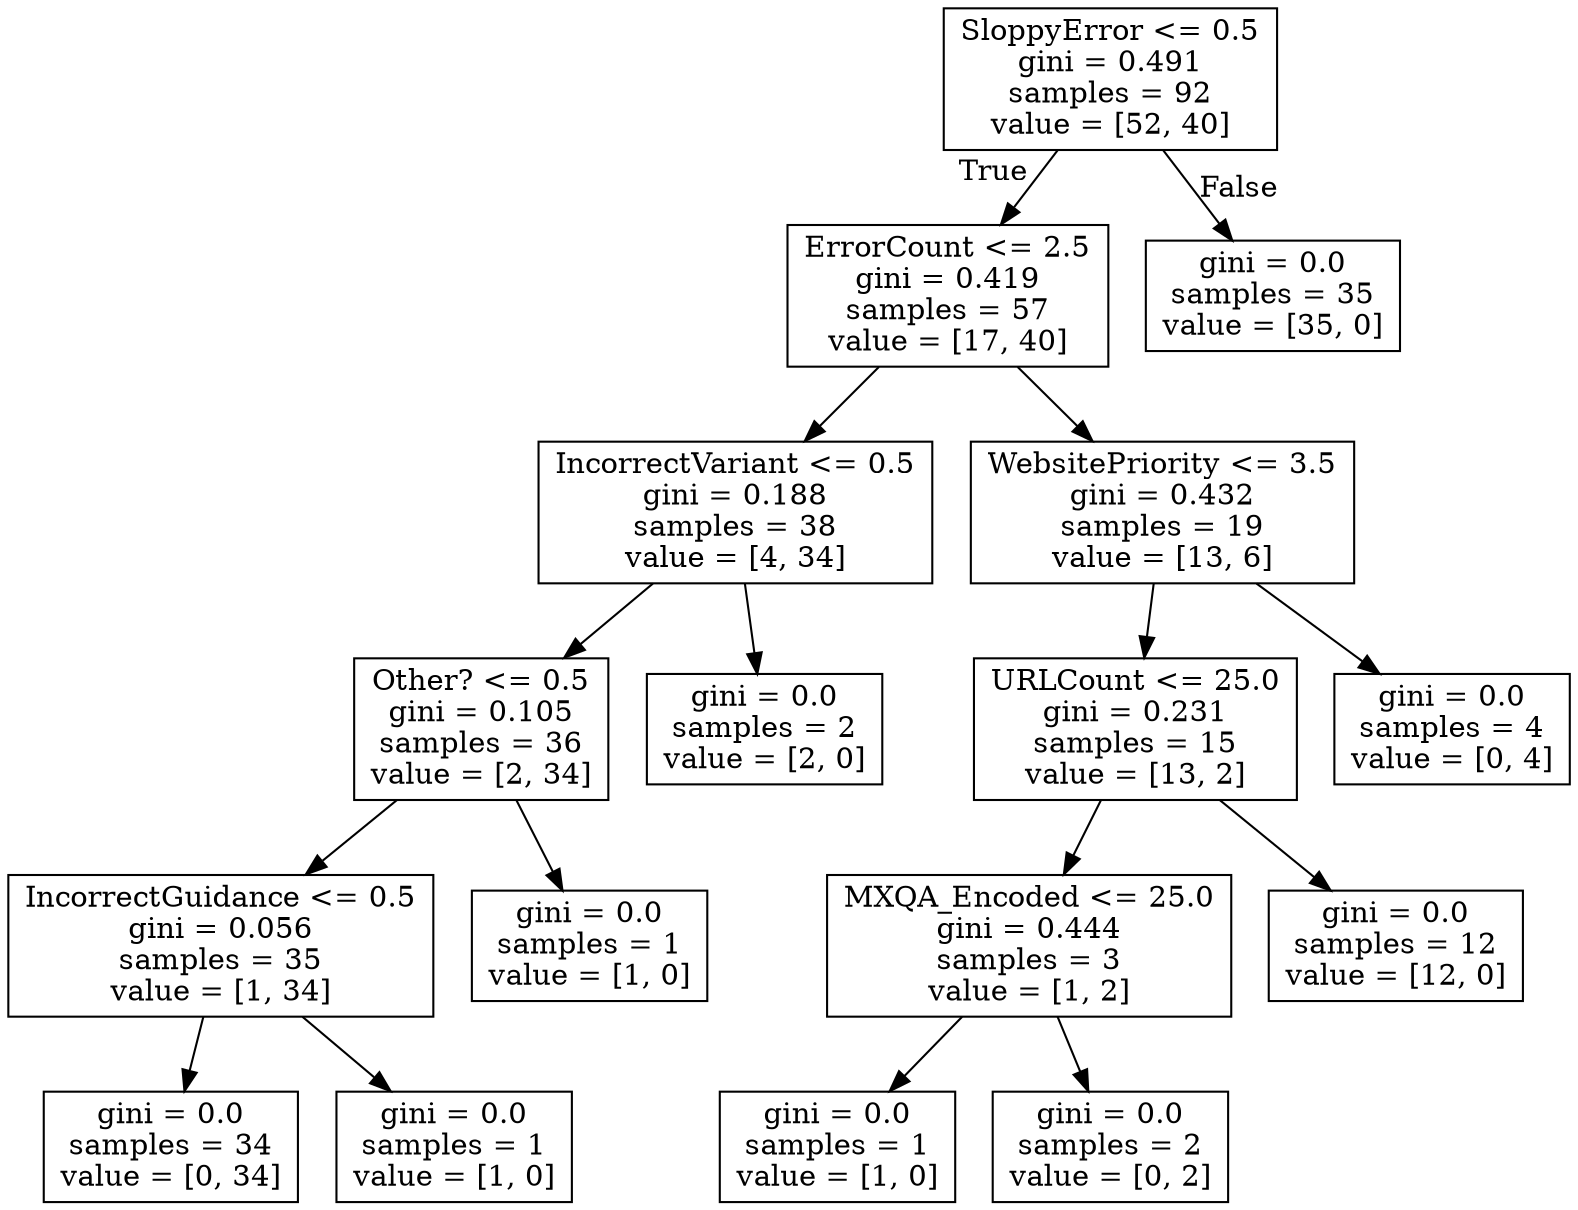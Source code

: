 digraph Tree {
node [shape=box] ;
0 [label="SloppyError <= 0.5\ngini = 0.491\nsamples = 92\nvalue = [52, 40]"] ;
1 [label="ErrorCount <= 2.5\ngini = 0.419\nsamples = 57\nvalue = [17, 40]"] ;
0 -> 1 [labeldistance=2.5, labelangle=45, headlabel="True"] ;
2 [label="IncorrectVariant <= 0.5\ngini = 0.188\nsamples = 38\nvalue = [4, 34]"] ;
1 -> 2 ;
3 [label="Other? <= 0.5\ngini = 0.105\nsamples = 36\nvalue = [2, 34]"] ;
2 -> 3 ;
4 [label="IncorrectGuidance <= 0.5\ngini = 0.056\nsamples = 35\nvalue = [1, 34]"] ;
3 -> 4 ;
5 [label="gini = 0.0\nsamples = 34\nvalue = [0, 34]"] ;
4 -> 5 ;
6 [label="gini = 0.0\nsamples = 1\nvalue = [1, 0]"] ;
4 -> 6 ;
7 [label="gini = 0.0\nsamples = 1\nvalue = [1, 0]"] ;
3 -> 7 ;
8 [label="gini = 0.0\nsamples = 2\nvalue = [2, 0]"] ;
2 -> 8 ;
9 [label="WebsitePriority <= 3.5\ngini = 0.432\nsamples = 19\nvalue = [13, 6]"] ;
1 -> 9 ;
10 [label="URLCount <= 25.0\ngini = 0.231\nsamples = 15\nvalue = [13, 2]"] ;
9 -> 10 ;
11 [label="MXQA_Encoded <= 25.0\ngini = 0.444\nsamples = 3\nvalue = [1, 2]"] ;
10 -> 11 ;
12 [label="gini = 0.0\nsamples = 1\nvalue = [1, 0]"] ;
11 -> 12 ;
13 [label="gini = 0.0\nsamples = 2\nvalue = [0, 2]"] ;
11 -> 13 ;
14 [label="gini = 0.0\nsamples = 12\nvalue = [12, 0]"] ;
10 -> 14 ;
15 [label="gini = 0.0\nsamples = 4\nvalue = [0, 4]"] ;
9 -> 15 ;
16 [label="gini = 0.0\nsamples = 35\nvalue = [35, 0]"] ;
0 -> 16 [labeldistance=2.5, labelangle=-45, headlabel="False"] ;
}